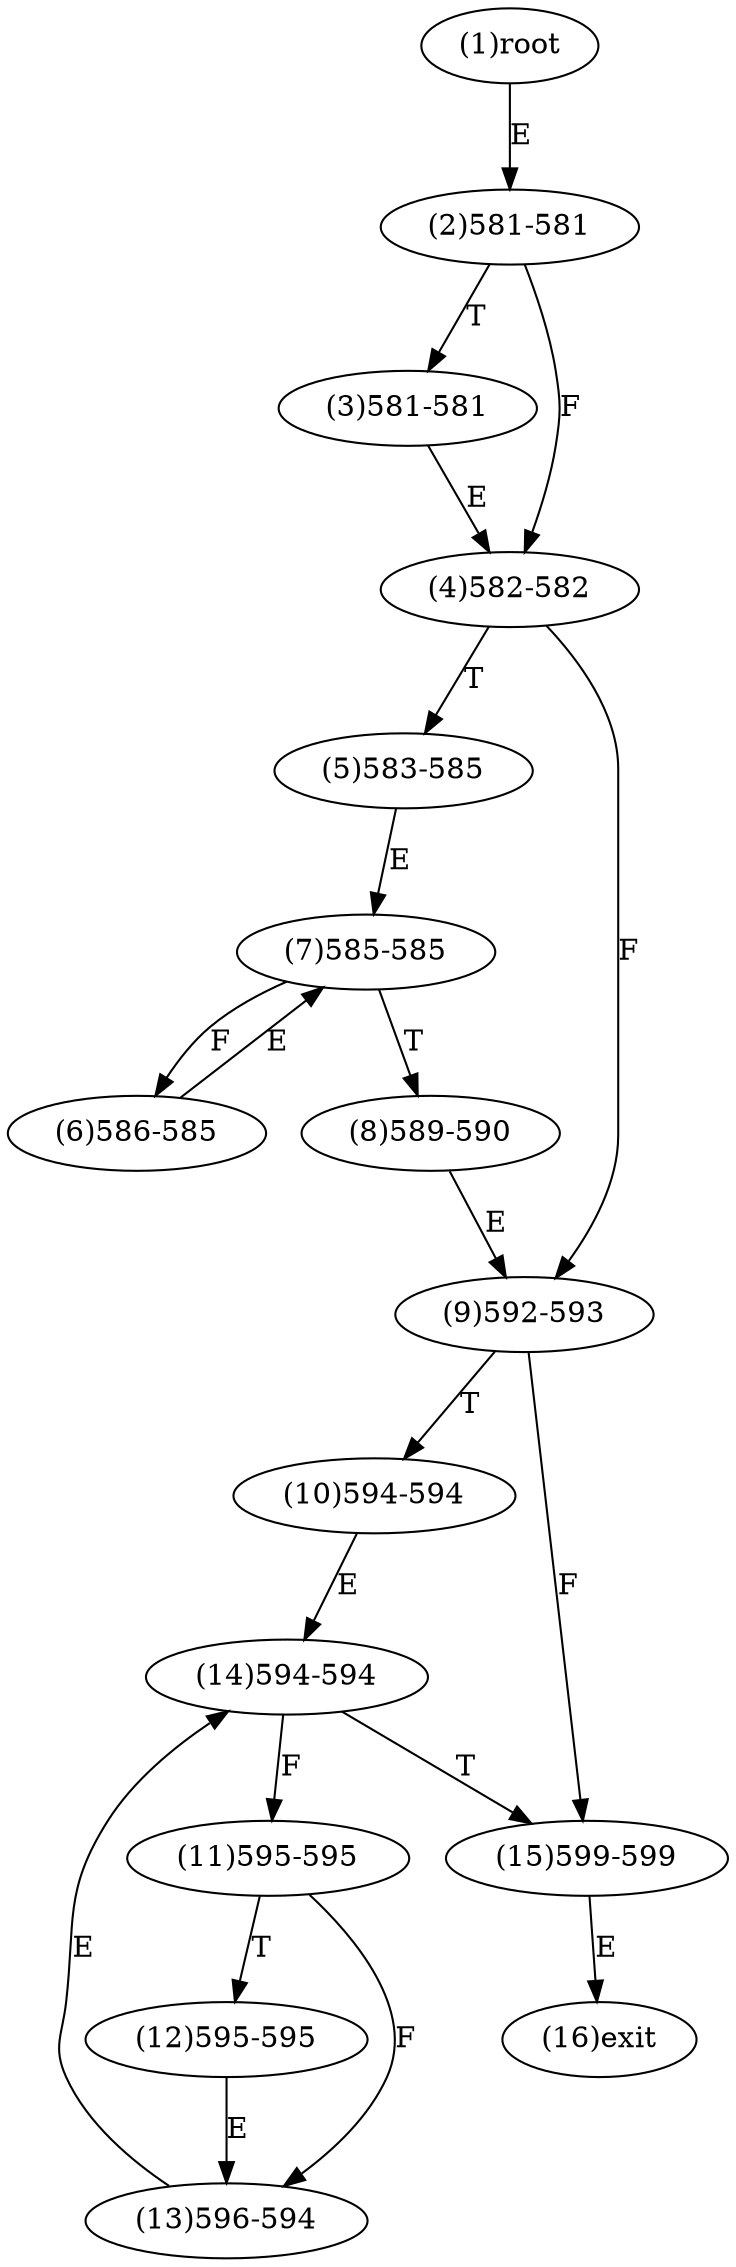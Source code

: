 digraph "" { 
1[ label="(1)root"];
2[ label="(2)581-581"];
3[ label="(3)581-581"];
4[ label="(4)582-582"];
5[ label="(5)583-585"];
6[ label="(6)586-585"];
7[ label="(7)585-585"];
8[ label="(8)589-590"];
9[ label="(9)592-593"];
10[ label="(10)594-594"];
11[ label="(11)595-595"];
12[ label="(12)595-595"];
13[ label="(13)596-594"];
14[ label="(14)594-594"];
15[ label="(15)599-599"];
16[ label="(16)exit"];
1->2[ label="E"];
2->4[ label="F"];
2->3[ label="T"];
3->4[ label="E"];
4->9[ label="F"];
4->5[ label="T"];
5->7[ label="E"];
6->7[ label="E"];
7->6[ label="F"];
7->8[ label="T"];
8->9[ label="E"];
9->15[ label="F"];
9->10[ label="T"];
10->14[ label="E"];
11->13[ label="F"];
11->12[ label="T"];
12->13[ label="E"];
13->14[ label="E"];
14->11[ label="F"];
14->15[ label="T"];
15->16[ label="E"];
}